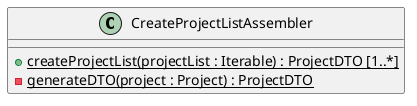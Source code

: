 @startuml
'Attribute syntax: <visibility> <name> : <type> <multiplicity> = <default>
'Method syntax: <visibility> <name (parameter-list)> : <return-type> - For simplicity the type of the parameter-list is not specified

class CreateProjectListAssembler {
    + {static}createProjectList(projectList : Iterable) : ProjectDTO [1..*]
    - {static}generateDTO(project : Project) : ProjectDTO
}

@enduml